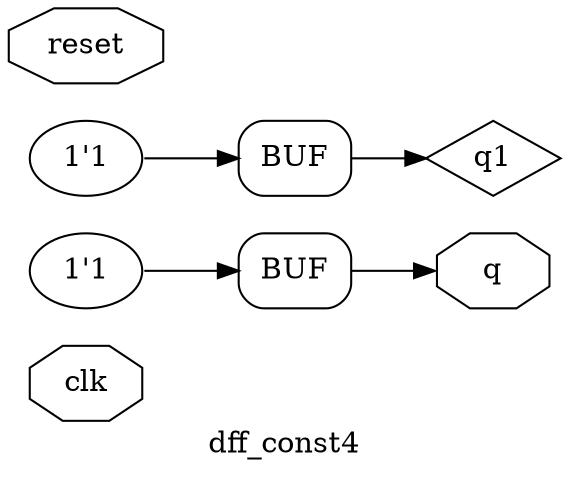 digraph "dff_const4" {
label="dff_const4";
rankdir="LR";
remincross=true;
n1 [ shape=octagon, label="clk", color="black", fontcolor="black" ];
n2 [ shape=octagon, label="q", color="black", fontcolor="black" ];
n3 [ shape=diamond, label="q1", color="black", fontcolor="black" ];
n4 [ shape=octagon, label="reset", color="black", fontcolor="black" ];
v0 [ label="1'1" ];
x1 [shape=box, style=rounded, label="BUF", ];
v2 [ label="1'1" ];
x3 [shape=box, style=rounded, label="BUF", ];
x1:e -> n2:w [color="black", fontcolor="black", label=""];
x3:e -> n3:w [color="black", fontcolor="black", label=""];
v0:e -> x1:w [color="black", fontcolor="black", label=""];
v2:e -> x3:w [color="black", fontcolor="black", label=""];
}
